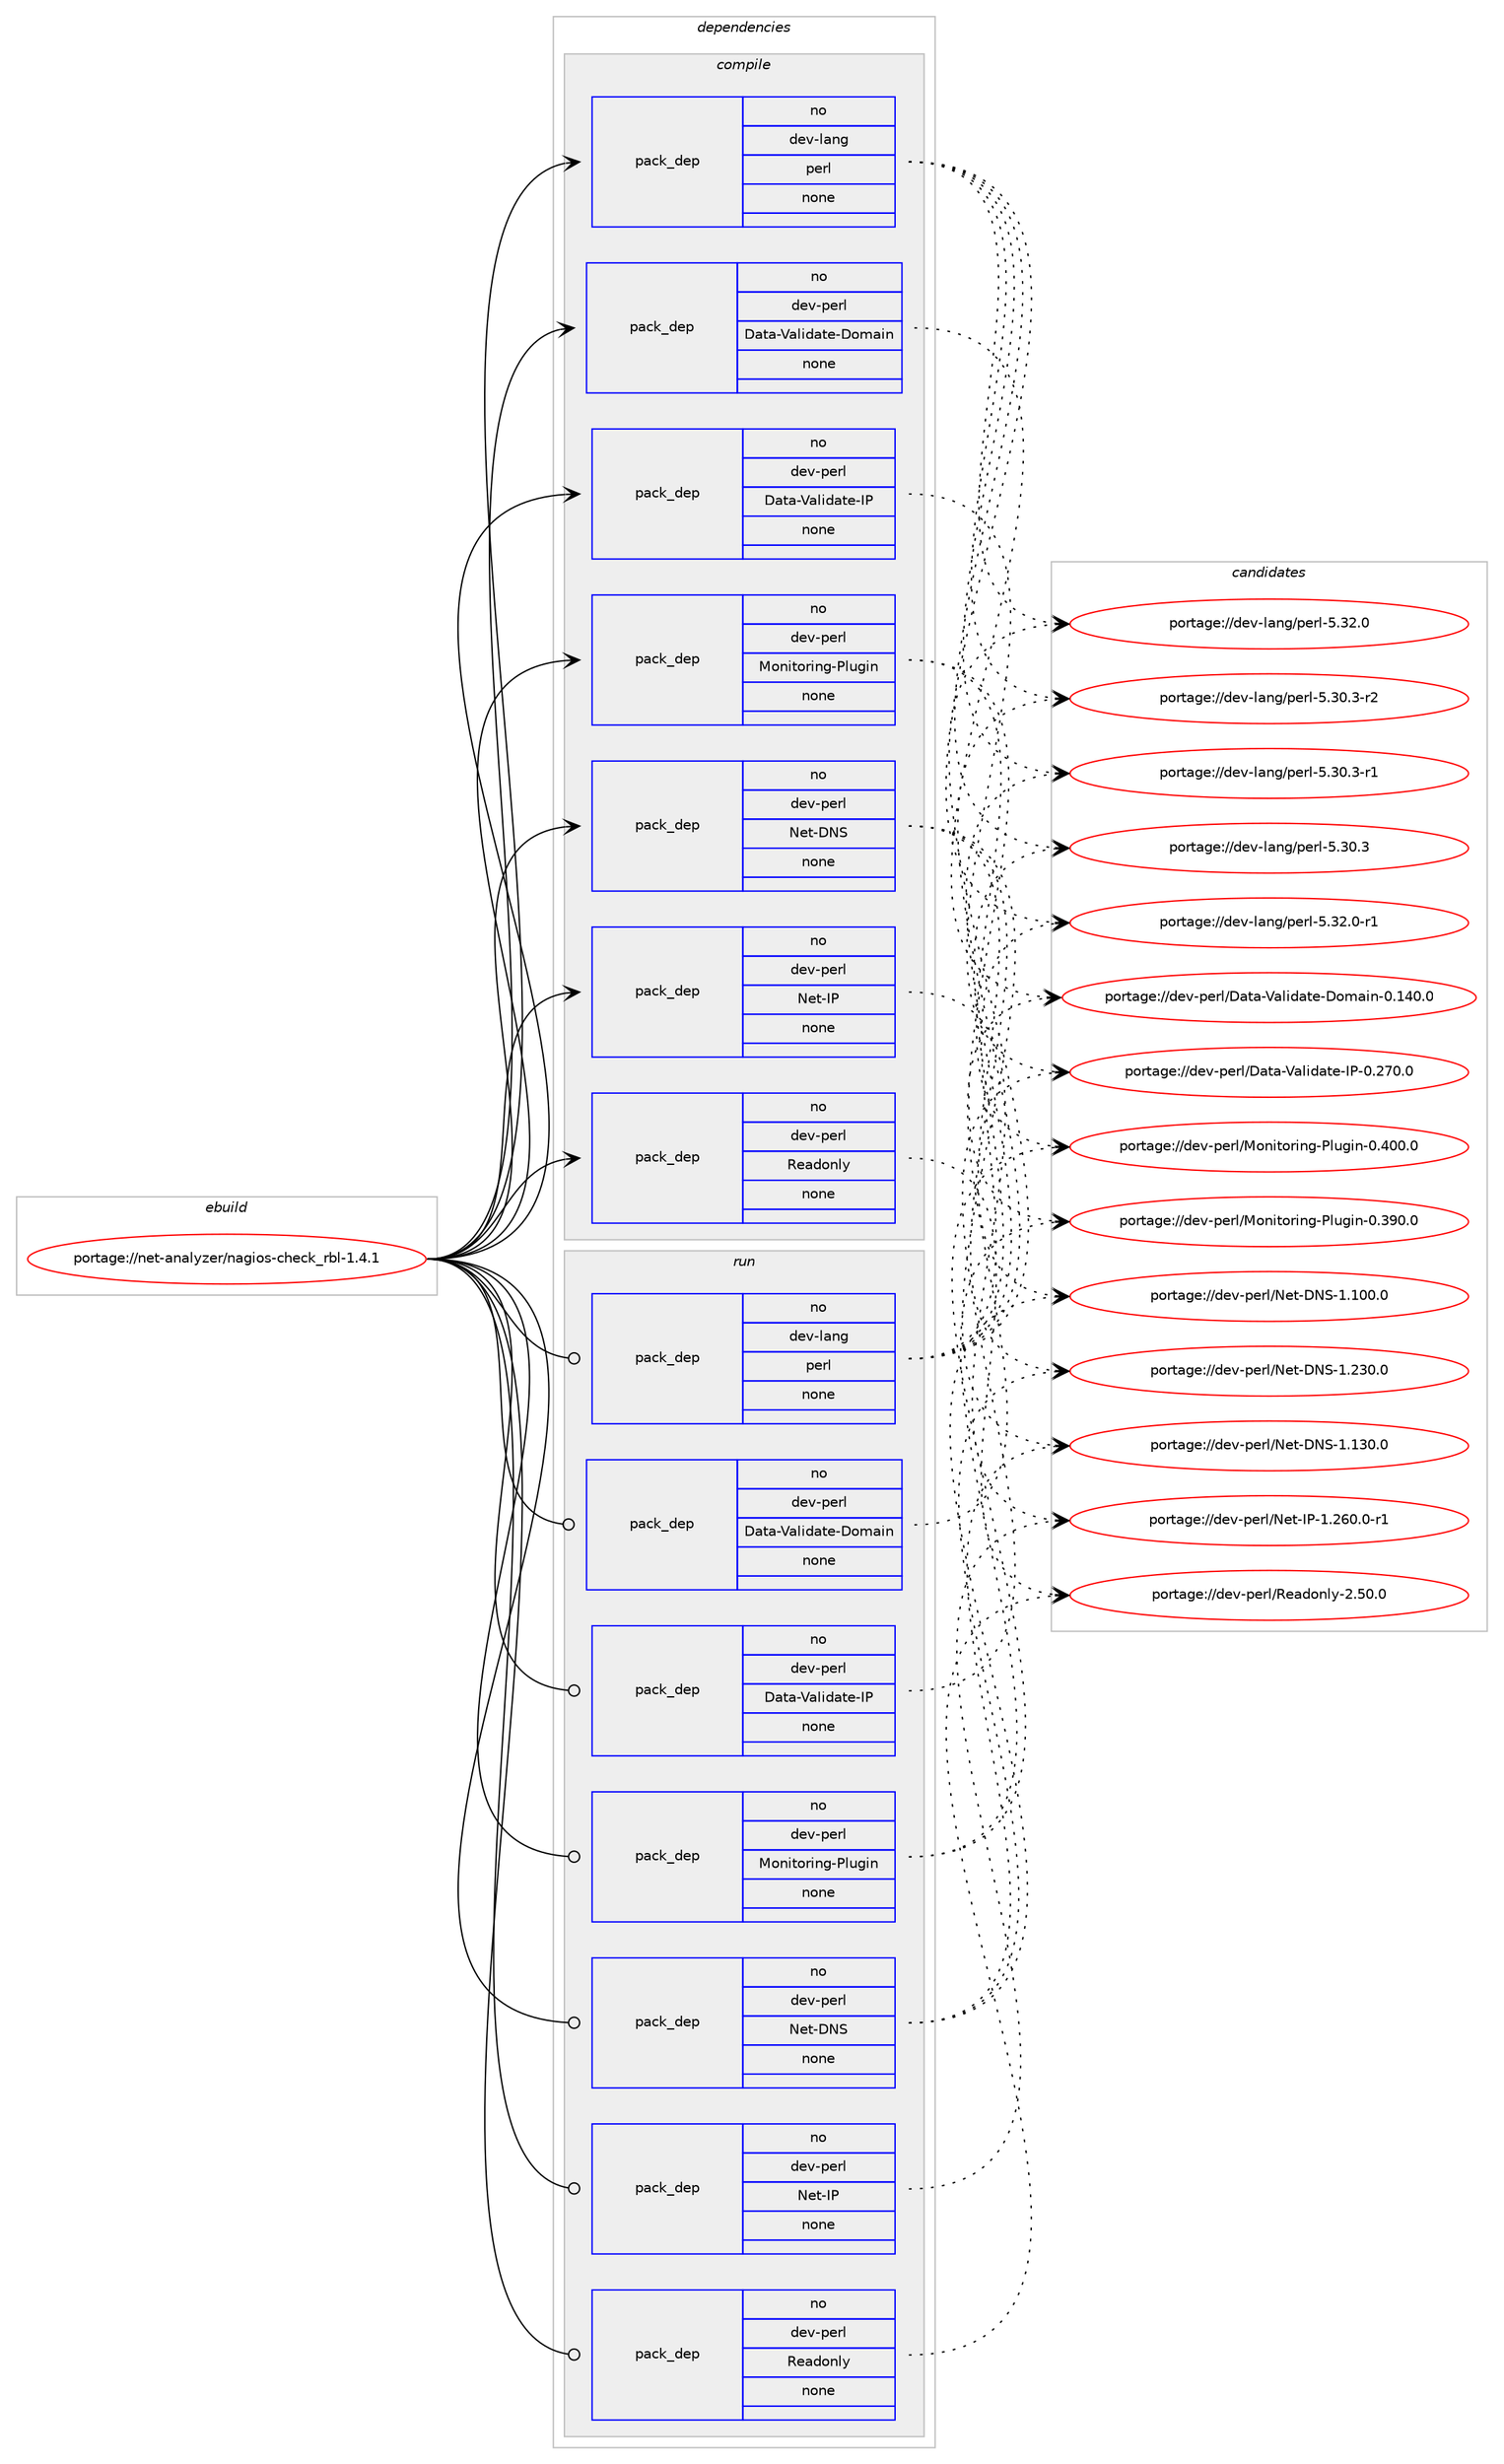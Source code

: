 digraph prolog {

# *************
# Graph options
# *************

newrank=true;
concentrate=true;
compound=true;
graph [rankdir=LR,fontname=Helvetica,fontsize=10,ranksep=1.5];#, ranksep=2.5, nodesep=0.2];
edge  [arrowhead=vee];
node  [fontname=Helvetica,fontsize=10];

# **********
# The ebuild
# **********

subgraph cluster_leftcol {
color=gray;
rank=same;
label=<<i>ebuild</i>>;
id [label="portage://net-analyzer/nagios-check_rbl-1.4.1", color=red, width=4, href="../net-analyzer/nagios-check_rbl-1.4.1.svg"];
}

# ****************
# The dependencies
# ****************

subgraph cluster_midcol {
color=gray;
label=<<i>dependencies</i>>;
subgraph cluster_compile {
fillcolor="#eeeeee";
style=filled;
label=<<i>compile</i>>;
subgraph pack3557 {
dependency4303 [label=<<TABLE BORDER="0" CELLBORDER="1" CELLSPACING="0" CELLPADDING="4" WIDTH="220"><TR><TD ROWSPAN="6" CELLPADDING="30">pack_dep</TD></TR><TR><TD WIDTH="110">no</TD></TR><TR><TD>dev-lang</TD></TR><TR><TD>perl</TD></TR><TR><TD>none</TD></TR><TR><TD></TD></TR></TABLE>>, shape=none, color=blue];
}
id:e -> dependency4303:w [weight=20,style="solid",arrowhead="vee"];
subgraph pack3558 {
dependency4304 [label=<<TABLE BORDER="0" CELLBORDER="1" CELLSPACING="0" CELLPADDING="4" WIDTH="220"><TR><TD ROWSPAN="6" CELLPADDING="30">pack_dep</TD></TR><TR><TD WIDTH="110">no</TD></TR><TR><TD>dev-perl</TD></TR><TR><TD>Data-Validate-Domain</TD></TR><TR><TD>none</TD></TR><TR><TD></TD></TR></TABLE>>, shape=none, color=blue];
}
id:e -> dependency4304:w [weight=20,style="solid",arrowhead="vee"];
subgraph pack3559 {
dependency4305 [label=<<TABLE BORDER="0" CELLBORDER="1" CELLSPACING="0" CELLPADDING="4" WIDTH="220"><TR><TD ROWSPAN="6" CELLPADDING="30">pack_dep</TD></TR><TR><TD WIDTH="110">no</TD></TR><TR><TD>dev-perl</TD></TR><TR><TD>Data-Validate-IP</TD></TR><TR><TD>none</TD></TR><TR><TD></TD></TR></TABLE>>, shape=none, color=blue];
}
id:e -> dependency4305:w [weight=20,style="solid",arrowhead="vee"];
subgraph pack3560 {
dependency4306 [label=<<TABLE BORDER="0" CELLBORDER="1" CELLSPACING="0" CELLPADDING="4" WIDTH="220"><TR><TD ROWSPAN="6" CELLPADDING="30">pack_dep</TD></TR><TR><TD WIDTH="110">no</TD></TR><TR><TD>dev-perl</TD></TR><TR><TD>Monitoring-Plugin</TD></TR><TR><TD>none</TD></TR><TR><TD></TD></TR></TABLE>>, shape=none, color=blue];
}
id:e -> dependency4306:w [weight=20,style="solid",arrowhead="vee"];
subgraph pack3561 {
dependency4307 [label=<<TABLE BORDER="0" CELLBORDER="1" CELLSPACING="0" CELLPADDING="4" WIDTH="220"><TR><TD ROWSPAN="6" CELLPADDING="30">pack_dep</TD></TR><TR><TD WIDTH="110">no</TD></TR><TR><TD>dev-perl</TD></TR><TR><TD>Net-DNS</TD></TR><TR><TD>none</TD></TR><TR><TD></TD></TR></TABLE>>, shape=none, color=blue];
}
id:e -> dependency4307:w [weight=20,style="solid",arrowhead="vee"];
subgraph pack3562 {
dependency4308 [label=<<TABLE BORDER="0" CELLBORDER="1" CELLSPACING="0" CELLPADDING="4" WIDTH="220"><TR><TD ROWSPAN="6" CELLPADDING="30">pack_dep</TD></TR><TR><TD WIDTH="110">no</TD></TR><TR><TD>dev-perl</TD></TR><TR><TD>Net-IP</TD></TR><TR><TD>none</TD></TR><TR><TD></TD></TR></TABLE>>, shape=none, color=blue];
}
id:e -> dependency4308:w [weight=20,style="solid",arrowhead="vee"];
subgraph pack3563 {
dependency4309 [label=<<TABLE BORDER="0" CELLBORDER="1" CELLSPACING="0" CELLPADDING="4" WIDTH="220"><TR><TD ROWSPAN="6" CELLPADDING="30">pack_dep</TD></TR><TR><TD WIDTH="110">no</TD></TR><TR><TD>dev-perl</TD></TR><TR><TD>Readonly</TD></TR><TR><TD>none</TD></TR><TR><TD></TD></TR></TABLE>>, shape=none, color=blue];
}
id:e -> dependency4309:w [weight=20,style="solid",arrowhead="vee"];
}
subgraph cluster_compileandrun {
fillcolor="#eeeeee";
style=filled;
label=<<i>compile and run</i>>;
}
subgraph cluster_run {
fillcolor="#eeeeee";
style=filled;
label=<<i>run</i>>;
subgraph pack3564 {
dependency4310 [label=<<TABLE BORDER="0" CELLBORDER="1" CELLSPACING="0" CELLPADDING="4" WIDTH="220"><TR><TD ROWSPAN="6" CELLPADDING="30">pack_dep</TD></TR><TR><TD WIDTH="110">no</TD></TR><TR><TD>dev-lang</TD></TR><TR><TD>perl</TD></TR><TR><TD>none</TD></TR><TR><TD></TD></TR></TABLE>>, shape=none, color=blue];
}
id:e -> dependency4310:w [weight=20,style="solid",arrowhead="odot"];
subgraph pack3565 {
dependency4311 [label=<<TABLE BORDER="0" CELLBORDER="1" CELLSPACING="0" CELLPADDING="4" WIDTH="220"><TR><TD ROWSPAN="6" CELLPADDING="30">pack_dep</TD></TR><TR><TD WIDTH="110">no</TD></TR><TR><TD>dev-perl</TD></TR><TR><TD>Data-Validate-Domain</TD></TR><TR><TD>none</TD></TR><TR><TD></TD></TR></TABLE>>, shape=none, color=blue];
}
id:e -> dependency4311:w [weight=20,style="solid",arrowhead="odot"];
subgraph pack3566 {
dependency4312 [label=<<TABLE BORDER="0" CELLBORDER="1" CELLSPACING="0" CELLPADDING="4" WIDTH="220"><TR><TD ROWSPAN="6" CELLPADDING="30">pack_dep</TD></TR><TR><TD WIDTH="110">no</TD></TR><TR><TD>dev-perl</TD></TR><TR><TD>Data-Validate-IP</TD></TR><TR><TD>none</TD></TR><TR><TD></TD></TR></TABLE>>, shape=none, color=blue];
}
id:e -> dependency4312:w [weight=20,style="solid",arrowhead="odot"];
subgraph pack3567 {
dependency4313 [label=<<TABLE BORDER="0" CELLBORDER="1" CELLSPACING="0" CELLPADDING="4" WIDTH="220"><TR><TD ROWSPAN="6" CELLPADDING="30">pack_dep</TD></TR><TR><TD WIDTH="110">no</TD></TR><TR><TD>dev-perl</TD></TR><TR><TD>Monitoring-Plugin</TD></TR><TR><TD>none</TD></TR><TR><TD></TD></TR></TABLE>>, shape=none, color=blue];
}
id:e -> dependency4313:w [weight=20,style="solid",arrowhead="odot"];
subgraph pack3568 {
dependency4314 [label=<<TABLE BORDER="0" CELLBORDER="1" CELLSPACING="0" CELLPADDING="4" WIDTH="220"><TR><TD ROWSPAN="6" CELLPADDING="30">pack_dep</TD></TR><TR><TD WIDTH="110">no</TD></TR><TR><TD>dev-perl</TD></TR><TR><TD>Net-DNS</TD></TR><TR><TD>none</TD></TR><TR><TD></TD></TR></TABLE>>, shape=none, color=blue];
}
id:e -> dependency4314:w [weight=20,style="solid",arrowhead="odot"];
subgraph pack3569 {
dependency4315 [label=<<TABLE BORDER="0" CELLBORDER="1" CELLSPACING="0" CELLPADDING="4" WIDTH="220"><TR><TD ROWSPAN="6" CELLPADDING="30">pack_dep</TD></TR><TR><TD WIDTH="110">no</TD></TR><TR><TD>dev-perl</TD></TR><TR><TD>Net-IP</TD></TR><TR><TD>none</TD></TR><TR><TD></TD></TR></TABLE>>, shape=none, color=blue];
}
id:e -> dependency4315:w [weight=20,style="solid",arrowhead="odot"];
subgraph pack3570 {
dependency4316 [label=<<TABLE BORDER="0" CELLBORDER="1" CELLSPACING="0" CELLPADDING="4" WIDTH="220"><TR><TD ROWSPAN="6" CELLPADDING="30">pack_dep</TD></TR><TR><TD WIDTH="110">no</TD></TR><TR><TD>dev-perl</TD></TR><TR><TD>Readonly</TD></TR><TR><TD>none</TD></TR><TR><TD></TD></TR></TABLE>>, shape=none, color=blue];
}
id:e -> dependency4316:w [weight=20,style="solid",arrowhead="odot"];
}
}

# **************
# The candidates
# **************

subgraph cluster_choices {
rank=same;
color=gray;
label=<<i>candidates</i>>;

subgraph choice3557 {
color=black;
nodesep=1;
choice100101118451089711010347112101114108455346515046484511449 [label="portage://dev-lang/perl-5.32.0-r1", color=red, width=4,href="../dev-lang/perl-5.32.0-r1.svg"];
choice10010111845108971101034711210111410845534651504648 [label="portage://dev-lang/perl-5.32.0", color=red, width=4,href="../dev-lang/perl-5.32.0.svg"];
choice100101118451089711010347112101114108455346514846514511450 [label="portage://dev-lang/perl-5.30.3-r2", color=red, width=4,href="../dev-lang/perl-5.30.3-r2.svg"];
choice100101118451089711010347112101114108455346514846514511449 [label="portage://dev-lang/perl-5.30.3-r1", color=red, width=4,href="../dev-lang/perl-5.30.3-r1.svg"];
choice10010111845108971101034711210111410845534651484651 [label="portage://dev-lang/perl-5.30.3", color=red, width=4,href="../dev-lang/perl-5.30.3.svg"];
dependency4303:e -> choice100101118451089711010347112101114108455346515046484511449:w [style=dotted,weight="100"];
dependency4303:e -> choice10010111845108971101034711210111410845534651504648:w [style=dotted,weight="100"];
dependency4303:e -> choice100101118451089711010347112101114108455346514846514511450:w [style=dotted,weight="100"];
dependency4303:e -> choice100101118451089711010347112101114108455346514846514511449:w [style=dotted,weight="100"];
dependency4303:e -> choice10010111845108971101034711210111410845534651484651:w [style=dotted,weight="100"];
}
subgraph choice3558 {
color=black;
nodesep=1;
choice1001011184511210111410847689711697458697108105100971161014568111109971051104548464952484648 [label="portage://dev-perl/Data-Validate-Domain-0.140.0", color=red, width=4,href="../dev-perl/Data-Validate-Domain-0.140.0.svg"];
dependency4304:e -> choice1001011184511210111410847689711697458697108105100971161014568111109971051104548464952484648:w [style=dotted,weight="100"];
}
subgraph choice3559 {
color=black;
nodesep=1;
choice1001011184511210111410847689711697458697108105100971161014573804548465055484648 [label="portage://dev-perl/Data-Validate-IP-0.270.0", color=red, width=4,href="../dev-perl/Data-Validate-IP-0.270.0.svg"];
dependency4305:e -> choice1001011184511210111410847689711697458697108105100971161014573804548465055484648:w [style=dotted,weight="100"];
}
subgraph choice3560 {
color=black;
nodesep=1;
choice10010111845112101114108477711111010511611111410511010345801081171031051104548465248484648 [label="portage://dev-perl/Monitoring-Plugin-0.400.0", color=red, width=4,href="../dev-perl/Monitoring-Plugin-0.400.0.svg"];
choice10010111845112101114108477711111010511611111410511010345801081171031051104548465157484648 [label="portage://dev-perl/Monitoring-Plugin-0.390.0", color=red, width=4,href="../dev-perl/Monitoring-Plugin-0.390.0.svg"];
dependency4306:e -> choice10010111845112101114108477711111010511611111410511010345801081171031051104548465248484648:w [style=dotted,weight="100"];
dependency4306:e -> choice10010111845112101114108477711111010511611111410511010345801081171031051104548465157484648:w [style=dotted,weight="100"];
}
subgraph choice3561 {
color=black;
nodesep=1;
choice100101118451121011141084778101116456878834549465051484648 [label="portage://dev-perl/Net-DNS-1.230.0", color=red, width=4,href="../dev-perl/Net-DNS-1.230.0.svg"];
choice100101118451121011141084778101116456878834549464951484648 [label="portage://dev-perl/Net-DNS-1.130.0", color=red, width=4,href="../dev-perl/Net-DNS-1.130.0.svg"];
choice100101118451121011141084778101116456878834549464948484648 [label="portage://dev-perl/Net-DNS-1.100.0", color=red, width=4,href="../dev-perl/Net-DNS-1.100.0.svg"];
dependency4307:e -> choice100101118451121011141084778101116456878834549465051484648:w [style=dotted,weight="100"];
dependency4307:e -> choice100101118451121011141084778101116456878834549464951484648:w [style=dotted,weight="100"];
dependency4307:e -> choice100101118451121011141084778101116456878834549464948484648:w [style=dotted,weight="100"];
}
subgraph choice3562 {
color=black;
nodesep=1;
choice10010111845112101114108477810111645738045494650544846484511449 [label="portage://dev-perl/Net-IP-1.260.0-r1", color=red, width=4,href="../dev-perl/Net-IP-1.260.0-r1.svg"];
dependency4308:e -> choice10010111845112101114108477810111645738045494650544846484511449:w [style=dotted,weight="100"];
}
subgraph choice3563 {
color=black;
nodesep=1;
choice1001011184511210111410847821019710011111010812145504653484648 [label="portage://dev-perl/Readonly-2.50.0", color=red, width=4,href="../dev-perl/Readonly-2.50.0.svg"];
dependency4309:e -> choice1001011184511210111410847821019710011111010812145504653484648:w [style=dotted,weight="100"];
}
subgraph choice3564 {
color=black;
nodesep=1;
choice100101118451089711010347112101114108455346515046484511449 [label="portage://dev-lang/perl-5.32.0-r1", color=red, width=4,href="../dev-lang/perl-5.32.0-r1.svg"];
choice10010111845108971101034711210111410845534651504648 [label="portage://dev-lang/perl-5.32.0", color=red, width=4,href="../dev-lang/perl-5.32.0.svg"];
choice100101118451089711010347112101114108455346514846514511450 [label="portage://dev-lang/perl-5.30.3-r2", color=red, width=4,href="../dev-lang/perl-5.30.3-r2.svg"];
choice100101118451089711010347112101114108455346514846514511449 [label="portage://dev-lang/perl-5.30.3-r1", color=red, width=4,href="../dev-lang/perl-5.30.3-r1.svg"];
choice10010111845108971101034711210111410845534651484651 [label="portage://dev-lang/perl-5.30.3", color=red, width=4,href="../dev-lang/perl-5.30.3.svg"];
dependency4310:e -> choice100101118451089711010347112101114108455346515046484511449:w [style=dotted,weight="100"];
dependency4310:e -> choice10010111845108971101034711210111410845534651504648:w [style=dotted,weight="100"];
dependency4310:e -> choice100101118451089711010347112101114108455346514846514511450:w [style=dotted,weight="100"];
dependency4310:e -> choice100101118451089711010347112101114108455346514846514511449:w [style=dotted,weight="100"];
dependency4310:e -> choice10010111845108971101034711210111410845534651484651:w [style=dotted,weight="100"];
}
subgraph choice3565 {
color=black;
nodesep=1;
choice1001011184511210111410847689711697458697108105100971161014568111109971051104548464952484648 [label="portage://dev-perl/Data-Validate-Domain-0.140.0", color=red, width=4,href="../dev-perl/Data-Validate-Domain-0.140.0.svg"];
dependency4311:e -> choice1001011184511210111410847689711697458697108105100971161014568111109971051104548464952484648:w [style=dotted,weight="100"];
}
subgraph choice3566 {
color=black;
nodesep=1;
choice1001011184511210111410847689711697458697108105100971161014573804548465055484648 [label="portage://dev-perl/Data-Validate-IP-0.270.0", color=red, width=4,href="../dev-perl/Data-Validate-IP-0.270.0.svg"];
dependency4312:e -> choice1001011184511210111410847689711697458697108105100971161014573804548465055484648:w [style=dotted,weight="100"];
}
subgraph choice3567 {
color=black;
nodesep=1;
choice10010111845112101114108477711111010511611111410511010345801081171031051104548465248484648 [label="portage://dev-perl/Monitoring-Plugin-0.400.0", color=red, width=4,href="../dev-perl/Monitoring-Plugin-0.400.0.svg"];
choice10010111845112101114108477711111010511611111410511010345801081171031051104548465157484648 [label="portage://dev-perl/Monitoring-Plugin-0.390.0", color=red, width=4,href="../dev-perl/Monitoring-Plugin-0.390.0.svg"];
dependency4313:e -> choice10010111845112101114108477711111010511611111410511010345801081171031051104548465248484648:w [style=dotted,weight="100"];
dependency4313:e -> choice10010111845112101114108477711111010511611111410511010345801081171031051104548465157484648:w [style=dotted,weight="100"];
}
subgraph choice3568 {
color=black;
nodesep=1;
choice100101118451121011141084778101116456878834549465051484648 [label="portage://dev-perl/Net-DNS-1.230.0", color=red, width=4,href="../dev-perl/Net-DNS-1.230.0.svg"];
choice100101118451121011141084778101116456878834549464951484648 [label="portage://dev-perl/Net-DNS-1.130.0", color=red, width=4,href="../dev-perl/Net-DNS-1.130.0.svg"];
choice100101118451121011141084778101116456878834549464948484648 [label="portage://dev-perl/Net-DNS-1.100.0", color=red, width=4,href="../dev-perl/Net-DNS-1.100.0.svg"];
dependency4314:e -> choice100101118451121011141084778101116456878834549465051484648:w [style=dotted,weight="100"];
dependency4314:e -> choice100101118451121011141084778101116456878834549464951484648:w [style=dotted,weight="100"];
dependency4314:e -> choice100101118451121011141084778101116456878834549464948484648:w [style=dotted,weight="100"];
}
subgraph choice3569 {
color=black;
nodesep=1;
choice10010111845112101114108477810111645738045494650544846484511449 [label="portage://dev-perl/Net-IP-1.260.0-r1", color=red, width=4,href="../dev-perl/Net-IP-1.260.0-r1.svg"];
dependency4315:e -> choice10010111845112101114108477810111645738045494650544846484511449:w [style=dotted,weight="100"];
}
subgraph choice3570 {
color=black;
nodesep=1;
choice1001011184511210111410847821019710011111010812145504653484648 [label="portage://dev-perl/Readonly-2.50.0", color=red, width=4,href="../dev-perl/Readonly-2.50.0.svg"];
dependency4316:e -> choice1001011184511210111410847821019710011111010812145504653484648:w [style=dotted,weight="100"];
}
}

}
